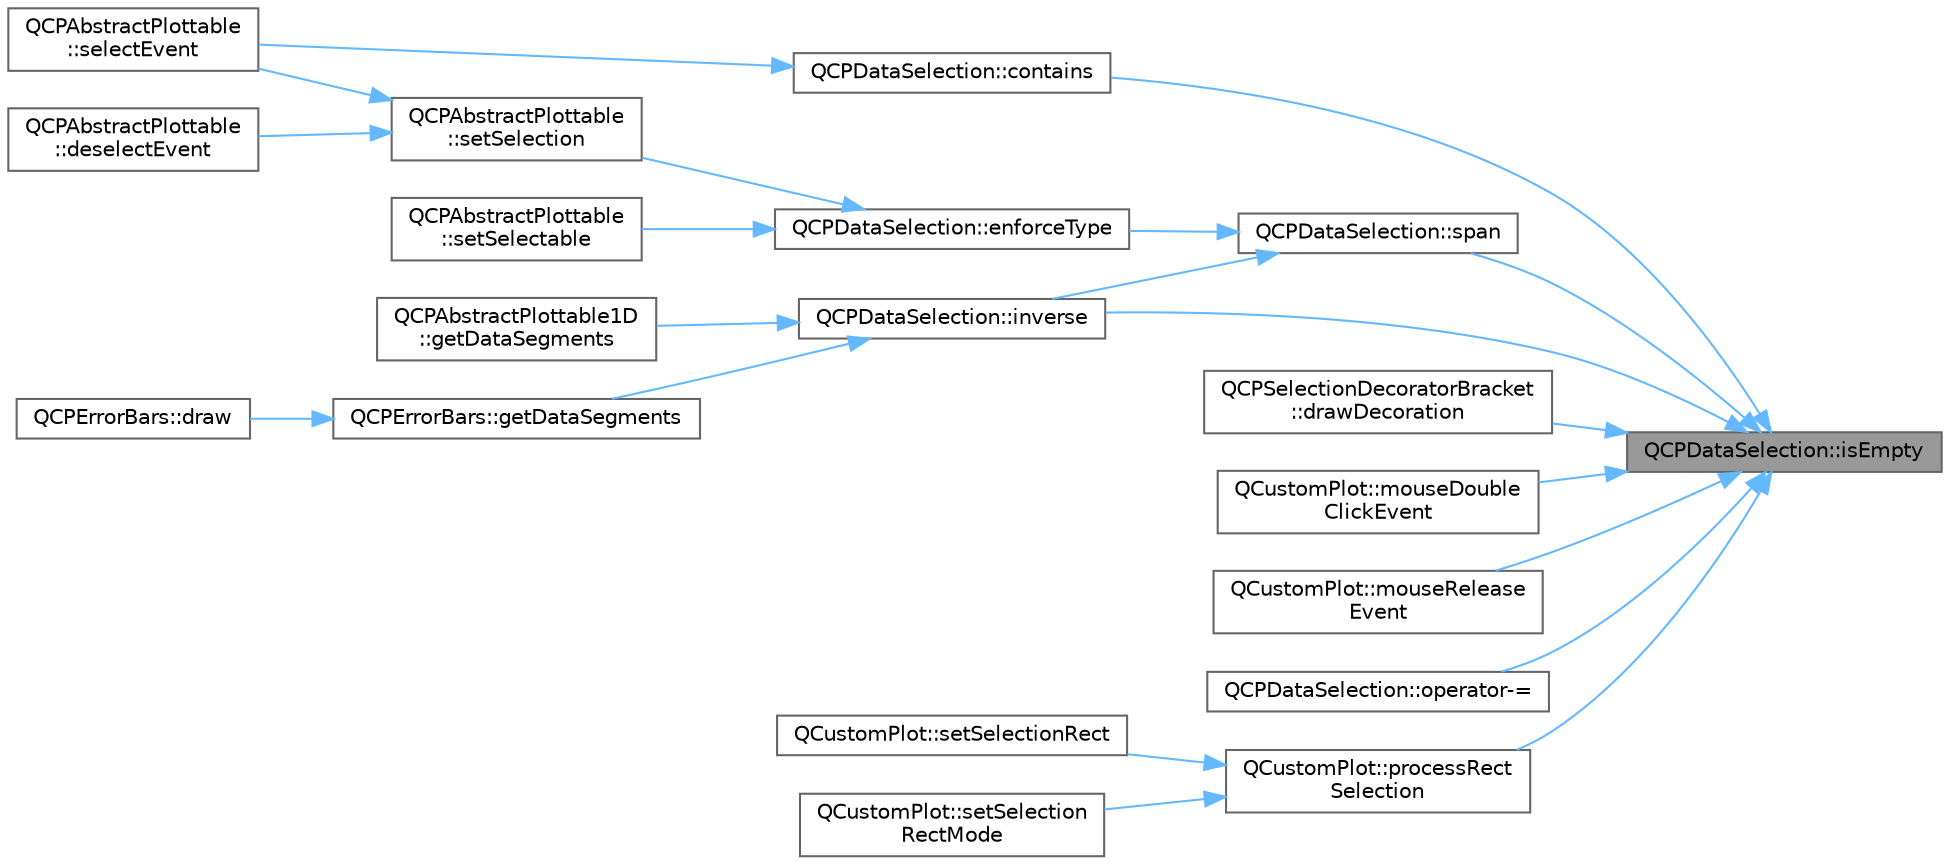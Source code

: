 digraph "QCPDataSelection::isEmpty"
{
 // LATEX_PDF_SIZE
  bgcolor="transparent";
  edge [fontname=Helvetica,fontsize=10,labelfontname=Helvetica,labelfontsize=10];
  node [fontname=Helvetica,fontsize=10,shape=box,height=0.2,width=0.4];
  rankdir="RL";
  Node1 [label="QCPDataSelection::isEmpty",height=0.2,width=0.4,color="gray40", fillcolor="grey60", style="filled", fontcolor="black",tooltip=" "];
  Node1 -> Node2 [dir="back",color="steelblue1",style="solid"];
  Node2 [label="QCPDataSelection::contains",height=0.2,width=0.4,color="grey40", fillcolor="white", style="filled",URL="$class_q_c_p_data_selection.html#ab1ad3d5bbb55749c3f7ab1e45429c932",tooltip=" "];
  Node2 -> Node3 [dir="back",color="steelblue1",style="solid"];
  Node3 [label="QCPAbstractPlottable\l::selectEvent",height=0.2,width=0.4,color="grey40", fillcolor="white", style="filled",URL="$class_q_c_p_abstract_plottable.html#a2d488568cf16600dd81fa23d7d439829",tooltip=" "];
  Node1 -> Node4 [dir="back",color="steelblue1",style="solid"];
  Node4 [label="QCPSelectionDecoratorBracket\l::drawDecoration",height=0.2,width=0.4,color="grey40", fillcolor="white", style="filled",URL="$class_q_c_p_selection_decorator_bracket.html#a9ebe2e729b5012c0a995d788f87fac22",tooltip=" "];
  Node1 -> Node5 [dir="back",color="steelblue1",style="solid"];
  Node5 [label="QCPDataSelection::inverse",height=0.2,width=0.4,color="grey40", fillcolor="white", style="filled",URL="$class_q_c_p_data_selection.html#ae8097f4e4ffee7b1b5df27c93eb365db",tooltip=" "];
  Node5 -> Node6 [dir="back",color="steelblue1",style="solid"];
  Node6 [label="QCPAbstractPlottable1D\l::getDataSegments",height=0.2,width=0.4,color="grey40", fillcolor="white", style="filled",URL="$class_q_c_p_abstract_plottable1_d.html#ae890e62ce403c54f575c73b9529f1af8",tooltip=" "];
  Node5 -> Node7 [dir="back",color="steelblue1",style="solid"];
  Node7 [label="QCPErrorBars::getDataSegments",height=0.2,width=0.4,color="grey40", fillcolor="white", style="filled",URL="$class_q_c_p_error_bars.html#a243e0bb2563fc2e9f08efd77e7175abf",tooltip=" "];
  Node7 -> Node8 [dir="back",color="steelblue1",style="solid"];
  Node8 [label="QCPErrorBars::draw",height=0.2,width=0.4,color="grey40", fillcolor="white", style="filled",URL="$class_q_c_p_error_bars.html#a801e85931372abf2a1034bfb2eac5cd2",tooltip=" "];
  Node1 -> Node9 [dir="back",color="steelblue1",style="solid"];
  Node9 [label="QCustomPlot::mouseDouble\lClickEvent",height=0.2,width=0.4,color="grey40", fillcolor="white", style="filled",URL="$class_q_custom_plot.html#a344075e6e80ed6d575c79b81694abb8a",tooltip=" "];
  Node1 -> Node10 [dir="back",color="steelblue1",style="solid"];
  Node10 [label="QCustomPlot::mouseRelease\lEvent",height=0.2,width=0.4,color="grey40", fillcolor="white", style="filled",URL="$class_q_custom_plot.html#adc24846f52199e5a9bc35c387a6ce68d",tooltip=" "];
  Node1 -> Node11 [dir="back",color="steelblue1",style="solid"];
  Node11 [label="QCPDataSelection::operator-=",height=0.2,width=0.4,color="grey40", fillcolor="white", style="filled",URL="$class_q_c_p_data_selection.html#a8d18b20d20dde737eefc10967e31cf73",tooltip=" "];
  Node1 -> Node12 [dir="back",color="steelblue1",style="solid"];
  Node12 [label="QCustomPlot::processRect\lSelection",height=0.2,width=0.4,color="grey40", fillcolor="white", style="filled",URL="$class_q_custom_plot.html#ac10849411e1d0e858ea7f29c8ade364c",tooltip=" "];
  Node12 -> Node13 [dir="back",color="steelblue1",style="solid"];
  Node13 [label="QCustomPlot::setSelectionRect",height=0.2,width=0.4,color="grey40", fillcolor="white", style="filled",URL="$class_q_custom_plot.html#a0c09f96df15faa4799ad7051bb16cf33",tooltip=" "];
  Node12 -> Node14 [dir="back",color="steelblue1",style="solid"];
  Node14 [label="QCustomPlot::setSelection\lRectMode",height=0.2,width=0.4,color="grey40", fillcolor="white", style="filled",URL="$class_q_custom_plot.html#a810ef958ebe84db661c7288b526c0deb",tooltip=" "];
  Node1 -> Node15 [dir="back",color="steelblue1",style="solid"];
  Node15 [label="QCPDataSelection::span",height=0.2,width=0.4,color="grey40", fillcolor="white", style="filled",URL="$class_q_c_p_data_selection.html#a890f9291e0b7f065747040de5d68ff7d",tooltip=" "];
  Node15 -> Node16 [dir="back",color="steelblue1",style="solid"];
  Node16 [label="QCPDataSelection::enforceType",height=0.2,width=0.4,color="grey40", fillcolor="white", style="filled",URL="$class_q_c_p_data_selection.html#a17b84d852911531d229f4a76aa239a75",tooltip=" "];
  Node16 -> Node17 [dir="back",color="steelblue1",style="solid"];
  Node17 [label="QCPAbstractPlottable\l::setSelectable",height=0.2,width=0.4,color="grey40", fillcolor="white", style="filled",URL="$class_q_c_p_abstract_plottable.html#ac238d6e910f976f1f30d41c2bca44ac3",tooltip=" "];
  Node16 -> Node18 [dir="back",color="steelblue1",style="solid"];
  Node18 [label="QCPAbstractPlottable\l::setSelection",height=0.2,width=0.4,color="grey40", fillcolor="white", style="filled",URL="$class_q_c_p_abstract_plottable.html#a219bc5403a9d85d3129165ec3f5ae436",tooltip=" "];
  Node18 -> Node19 [dir="back",color="steelblue1",style="solid"];
  Node19 [label="QCPAbstractPlottable\l::deselectEvent",height=0.2,width=0.4,color="grey40", fillcolor="white", style="filled",URL="$class_q_c_p_abstract_plottable.html#a9b104d9da4f38f934363945c313bf82e",tooltip=" "];
  Node18 -> Node3 [dir="back",color="steelblue1",style="solid"];
  Node15 -> Node5 [dir="back",color="steelblue1",style="solid"];
}
